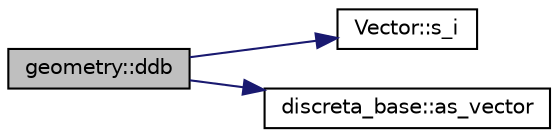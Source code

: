digraph "geometry::ddb"
{
  edge [fontname="Helvetica",fontsize="10",labelfontname="Helvetica",labelfontsize="10"];
  node [fontname="Helvetica",fontsize="10",shape=record];
  rankdir="LR";
  Node361 [label="geometry::ddb",height=0.2,width=0.4,color="black", fillcolor="grey75", style="filled", fontcolor="black"];
  Node361 -> Node362 [color="midnightblue",fontsize="10",style="solid",fontname="Helvetica"];
  Node362 [label="Vector::s_i",height=0.2,width=0.4,color="black", fillcolor="white", style="filled",URL="$d5/db2/class_vector.html#a1c4fe1752523df8119f70dd550244871"];
  Node361 -> Node363 [color="midnightblue",fontsize="10",style="solid",fontname="Helvetica"];
  Node363 [label="discreta_base::as_vector",height=0.2,width=0.4,color="black", fillcolor="white", style="filled",URL="$d7/d71/classdiscreta__base.html#a7bdd6cae39c380b128ee9e17e42cf020"];
}
